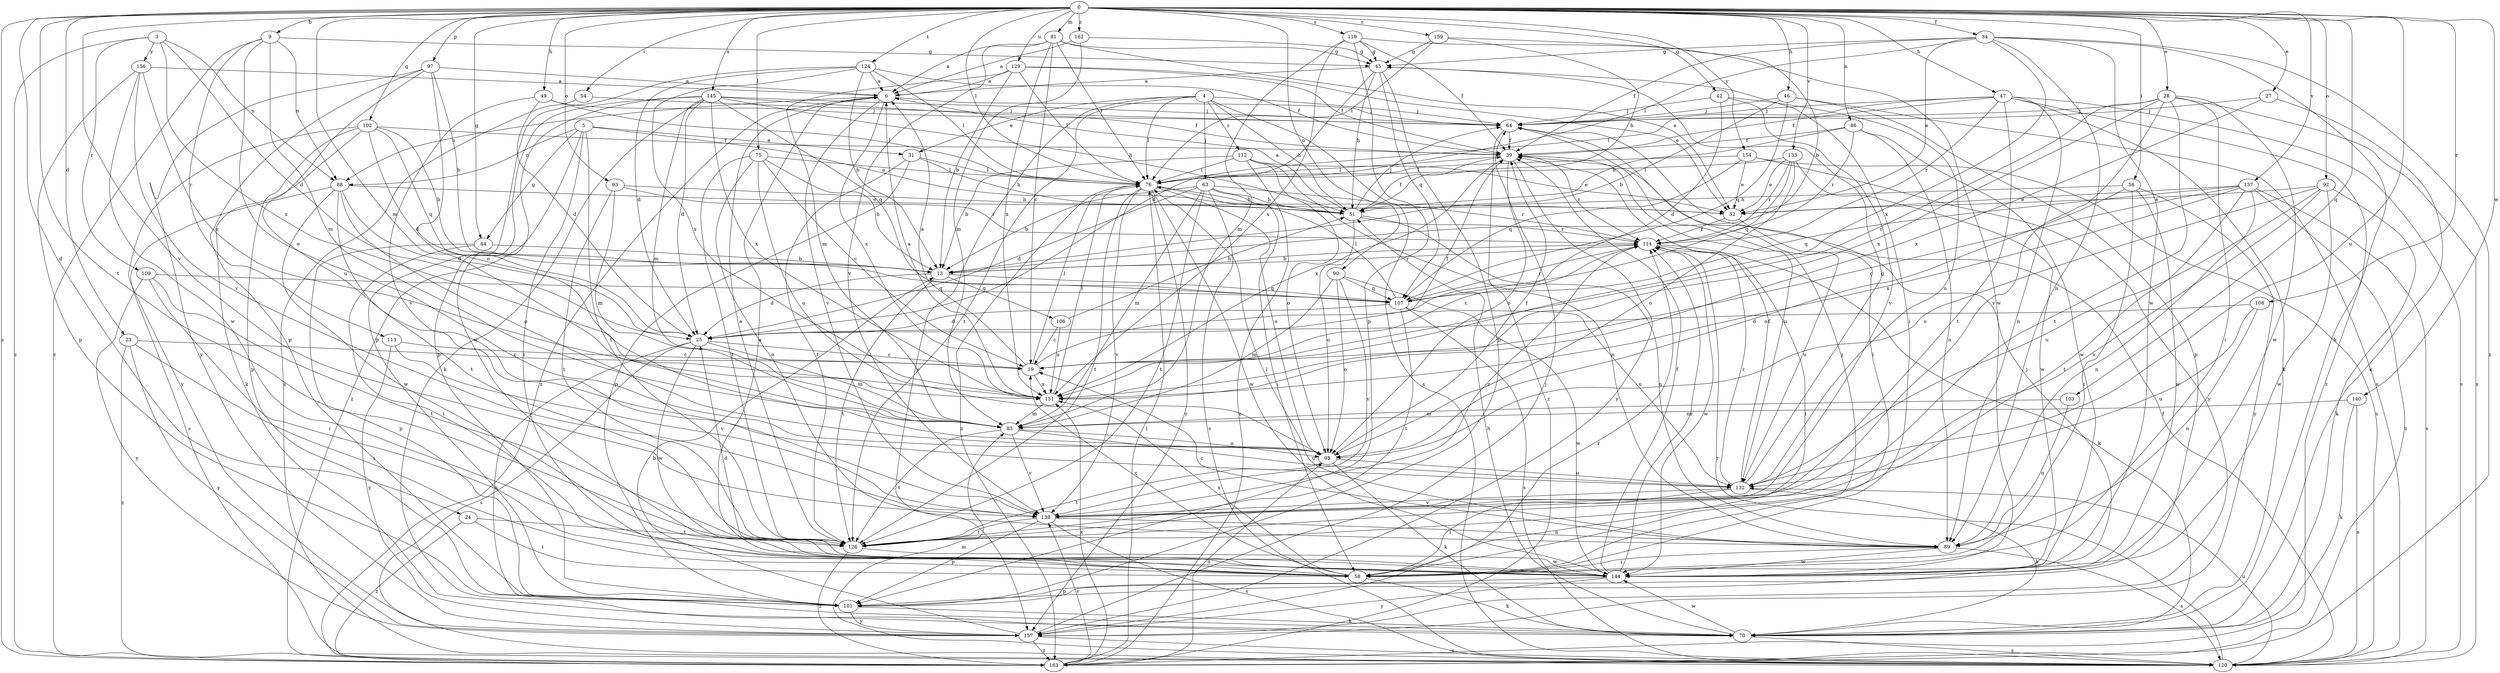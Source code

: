 strict digraph  {
0;
3;
4;
5;
6;
9;
13;
19;
23;
24;
25;
27;
28;
31;
32;
34;
39;
42;
44;
45;
46;
47;
49;
51;
54;
56;
58;
63;
64;
70;
75;
76;
81;
83;
86;
88;
89;
90;
92;
93;
95;
97;
101;
102;
103;
106;
107;
108;
109;
112;
113;
114;
119;
120;
124;
126;
129;
132;
133;
137;
138;
140;
144;
145;
151;
154;
156;
157;
159;
162;
163;
0 -> 9  [label=b];
0 -> 23  [label=d];
0 -> 24  [label=d];
0 -> 27  [label=e];
0 -> 28  [label=e];
0 -> 34  [label=f];
0 -> 42  [label=g];
0 -> 44  [label=g];
0 -> 46  [label=h];
0 -> 47  [label=h];
0 -> 49  [label=h];
0 -> 54  [label=i];
0 -> 56  [label=i];
0 -> 75  [label=l];
0 -> 76  [label=l];
0 -> 81  [label=m];
0 -> 83  [label=m];
0 -> 86  [label=n];
0 -> 90  [label=o];
0 -> 92  [label=o];
0 -> 93  [label=o];
0 -> 97  [label=p];
0 -> 102  [label=q];
0 -> 103  [label=q];
0 -> 108  [label=r];
0 -> 119  [label=s];
0 -> 124  [label=t];
0 -> 126  [label=t];
0 -> 129  [label=u];
0 -> 132  [label=u];
0 -> 133  [label=v];
0 -> 137  [label=v];
0 -> 138  [label=v];
0 -> 140  [label=w];
0 -> 145  [label=x];
0 -> 154  [label=y];
0 -> 159  [label=z];
0 -> 162  [label=z];
0 -> 163  [label=z];
3 -> 25  [label=d];
3 -> 88  [label=n];
3 -> 109  [label=r];
3 -> 151  [label=x];
3 -> 156  [label=y];
3 -> 163  [label=z];
4 -> 31  [label=e];
4 -> 51  [label=h];
4 -> 63  [label=j];
4 -> 64  [label=j];
4 -> 76  [label=l];
4 -> 112  [label=r];
4 -> 120  [label=s];
4 -> 126  [label=t];
4 -> 157  [label=y];
5 -> 31  [label=e];
5 -> 32  [label=e];
5 -> 44  [label=g];
5 -> 58  [label=i];
5 -> 88  [label=n];
5 -> 126  [label=t];
5 -> 163  [label=z];
6 -> 64  [label=j];
6 -> 88  [label=n];
6 -> 138  [label=v];
6 -> 151  [label=x];
6 -> 163  [label=z];
9 -> 45  [label=g];
9 -> 83  [label=m];
9 -> 88  [label=n];
9 -> 95  [label=o];
9 -> 113  [label=r];
9 -> 163  [label=z];
13 -> 25  [label=d];
13 -> 106  [label=q];
13 -> 107  [label=q];
13 -> 114  [label=r];
13 -> 126  [label=t];
19 -> 6  [label=a];
19 -> 39  [label=f];
19 -> 76  [label=l];
19 -> 151  [label=x];
23 -> 19  [label=c];
23 -> 58  [label=i];
23 -> 157  [label=y];
23 -> 163  [label=z];
24 -> 58  [label=i];
24 -> 126  [label=t];
24 -> 163  [label=z];
25 -> 19  [label=c];
25 -> 70  [label=k];
25 -> 83  [label=m];
25 -> 120  [label=s];
25 -> 144  [label=w];
27 -> 64  [label=j];
27 -> 70  [label=k];
27 -> 151  [label=x];
28 -> 19  [label=c];
28 -> 58  [label=i];
28 -> 64  [label=j];
28 -> 120  [label=s];
28 -> 126  [label=t];
28 -> 138  [label=v];
28 -> 144  [label=w];
28 -> 151  [label=x];
31 -> 51  [label=h];
31 -> 76  [label=l];
31 -> 101  [label=p];
31 -> 126  [label=t];
32 -> 114  [label=r];
32 -> 132  [label=u];
34 -> 32  [label=e];
34 -> 39  [label=f];
34 -> 45  [label=g];
34 -> 70  [label=k];
34 -> 76  [label=l];
34 -> 89  [label=n];
34 -> 144  [label=w];
34 -> 151  [label=x];
34 -> 163  [label=z];
39 -> 76  [label=l];
39 -> 95  [label=o];
39 -> 114  [label=r];
39 -> 132  [label=u];
39 -> 151  [label=x];
39 -> 157  [label=y];
42 -> 25  [label=d];
42 -> 64  [label=j];
42 -> 132  [label=u];
42 -> 138  [label=v];
44 -> 13  [label=b];
44 -> 58  [label=i];
44 -> 101  [label=p];
45 -> 6  [label=a];
45 -> 25  [label=d];
45 -> 51  [label=h];
45 -> 58  [label=i];
45 -> 101  [label=p];
45 -> 107  [label=q];
46 -> 13  [label=b];
46 -> 64  [label=j];
46 -> 101  [label=p];
46 -> 107  [label=q];
46 -> 120  [label=s];
47 -> 39  [label=f];
47 -> 64  [label=j];
47 -> 70  [label=k];
47 -> 76  [label=l];
47 -> 89  [label=n];
47 -> 114  [label=r];
47 -> 120  [label=s];
47 -> 126  [label=t];
47 -> 163  [label=z];
49 -> 25  [label=d];
49 -> 64  [label=j];
49 -> 76  [label=l];
49 -> 138  [label=v];
51 -> 6  [label=a];
51 -> 39  [label=f];
51 -> 64  [label=j];
51 -> 89  [label=n];
51 -> 95  [label=o];
51 -> 114  [label=r];
54 -> 64  [label=j];
54 -> 120  [label=s];
56 -> 51  [label=h];
56 -> 58  [label=i];
56 -> 95  [label=o];
56 -> 144  [label=w];
56 -> 157  [label=y];
58 -> 6  [label=a];
58 -> 19  [label=c];
58 -> 64  [label=j];
58 -> 70  [label=k];
58 -> 151  [label=x];
63 -> 13  [label=b];
63 -> 25  [label=d];
63 -> 51  [label=h];
63 -> 58  [label=i];
63 -> 83  [label=m];
63 -> 114  [label=r];
63 -> 120  [label=s];
63 -> 126  [label=t];
64 -> 39  [label=f];
64 -> 58  [label=i];
64 -> 163  [label=z];
70 -> 51  [label=h];
70 -> 120  [label=s];
70 -> 144  [label=w];
75 -> 13  [label=b];
75 -> 19  [label=c];
75 -> 76  [label=l];
75 -> 89  [label=n];
75 -> 95  [label=o];
75 -> 126  [label=t];
76 -> 51  [label=h];
76 -> 95  [label=o];
76 -> 126  [label=t];
76 -> 138  [label=v];
76 -> 144  [label=w];
76 -> 157  [label=y];
76 -> 163  [label=z];
81 -> 6  [label=a];
81 -> 19  [label=c];
81 -> 32  [label=e];
81 -> 45  [label=g];
81 -> 76  [label=l];
81 -> 138  [label=v];
81 -> 151  [label=x];
83 -> 95  [label=o];
83 -> 126  [label=t];
83 -> 132  [label=u];
83 -> 138  [label=v];
86 -> 39  [label=f];
86 -> 51  [label=h];
86 -> 89  [label=n];
86 -> 114  [label=r];
86 -> 144  [label=w];
88 -> 25  [label=d];
88 -> 32  [label=e];
88 -> 95  [label=o];
88 -> 120  [label=s];
88 -> 126  [label=t];
88 -> 144  [label=w];
89 -> 19  [label=c];
89 -> 58  [label=i];
89 -> 76  [label=l];
89 -> 120  [label=s];
89 -> 144  [label=w];
90 -> 83  [label=m];
90 -> 95  [label=o];
90 -> 107  [label=q];
90 -> 132  [label=u];
90 -> 138  [label=v];
92 -> 32  [label=e];
92 -> 70  [label=k];
92 -> 95  [label=o];
92 -> 132  [label=u];
92 -> 138  [label=v];
92 -> 144  [label=w];
93 -> 51  [label=h];
93 -> 83  [label=m];
93 -> 114  [label=r];
93 -> 126  [label=t];
95 -> 39  [label=f];
95 -> 70  [label=k];
95 -> 126  [label=t];
95 -> 132  [label=u];
97 -> 6  [label=a];
97 -> 13  [label=b];
97 -> 95  [label=o];
97 -> 101  [label=p];
97 -> 132  [label=u];
97 -> 157  [label=y];
101 -> 64  [label=j];
101 -> 70  [label=k];
101 -> 157  [label=y];
102 -> 13  [label=b];
102 -> 25  [label=d];
102 -> 39  [label=f];
102 -> 70  [label=k];
102 -> 101  [label=p];
102 -> 107  [label=q];
102 -> 157  [label=y];
103 -> 83  [label=m];
103 -> 89  [label=n];
106 -> 19  [label=c];
106 -> 51  [label=h];
106 -> 151  [label=x];
107 -> 25  [label=d];
107 -> 76  [label=l];
107 -> 114  [label=r];
107 -> 120  [label=s];
107 -> 126  [label=t];
107 -> 144  [label=w];
108 -> 25  [label=d];
108 -> 89  [label=n];
108 -> 132  [label=u];
109 -> 58  [label=i];
109 -> 107  [label=q];
109 -> 126  [label=t];
109 -> 157  [label=y];
112 -> 13  [label=b];
112 -> 32  [label=e];
112 -> 76  [label=l];
112 -> 89  [label=n];
112 -> 95  [label=o];
112 -> 163  [label=z];
113 -> 19  [label=c];
113 -> 138  [label=v];
113 -> 157  [label=y];
114 -> 13  [label=b];
114 -> 19  [label=c];
114 -> 58  [label=i];
114 -> 70  [label=k];
114 -> 144  [label=w];
119 -> 39  [label=f];
119 -> 45  [label=g];
119 -> 83  [label=m];
119 -> 101  [label=p];
119 -> 144  [label=w];
119 -> 151  [label=x];
120 -> 39  [label=f];
120 -> 83  [label=m];
120 -> 114  [label=r];
120 -> 132  [label=u];
124 -> 6  [label=a];
124 -> 13  [label=b];
124 -> 25  [label=d];
124 -> 39  [label=f];
124 -> 76  [label=l];
124 -> 101  [label=p];
124 -> 151  [label=x];
126 -> 6  [label=a];
126 -> 144  [label=w];
126 -> 163  [label=z];
129 -> 6  [label=a];
129 -> 13  [label=b];
129 -> 32  [label=e];
129 -> 39  [label=f];
129 -> 76  [label=l];
129 -> 83  [label=m];
132 -> 39  [label=f];
132 -> 45  [label=g];
132 -> 58  [label=i];
132 -> 70  [label=k];
132 -> 114  [label=r];
132 -> 138  [label=v];
133 -> 32  [label=e];
133 -> 76  [label=l];
133 -> 95  [label=o];
133 -> 107  [label=q];
133 -> 114  [label=r];
133 -> 144  [label=w];
137 -> 19  [label=c];
137 -> 32  [label=e];
137 -> 89  [label=n];
137 -> 107  [label=q];
137 -> 120  [label=s];
137 -> 126  [label=t];
137 -> 151  [label=x];
137 -> 163  [label=z];
138 -> 89  [label=n];
138 -> 101  [label=p];
138 -> 114  [label=r];
138 -> 120  [label=s];
138 -> 126  [label=t];
140 -> 70  [label=k];
140 -> 83  [label=m];
140 -> 120  [label=s];
144 -> 25  [label=d];
144 -> 39  [label=f];
144 -> 101  [label=p];
144 -> 114  [label=r];
144 -> 157  [label=y];
145 -> 25  [label=d];
145 -> 39  [label=f];
145 -> 51  [label=h];
145 -> 64  [label=j];
145 -> 70  [label=k];
145 -> 83  [label=m];
145 -> 101  [label=p];
145 -> 107  [label=q];
145 -> 144  [label=w];
145 -> 151  [label=x];
151 -> 6  [label=a];
151 -> 76  [label=l];
151 -> 83  [label=m];
154 -> 32  [label=e];
154 -> 76  [label=l];
154 -> 107  [label=q];
154 -> 120  [label=s];
154 -> 157  [label=y];
156 -> 6  [label=a];
156 -> 101  [label=p];
156 -> 138  [label=v];
156 -> 144  [label=w];
156 -> 151  [label=x];
157 -> 13  [label=b];
157 -> 64  [label=j];
157 -> 114  [label=r];
157 -> 120  [label=s];
157 -> 163  [label=z];
159 -> 13  [label=b];
159 -> 45  [label=g];
159 -> 51  [label=h];
159 -> 76  [label=l];
162 -> 6  [label=a];
162 -> 45  [label=g];
162 -> 83  [label=m];
163 -> 76  [label=l];
163 -> 95  [label=o];
163 -> 138  [label=v];
163 -> 151  [label=x];
}
